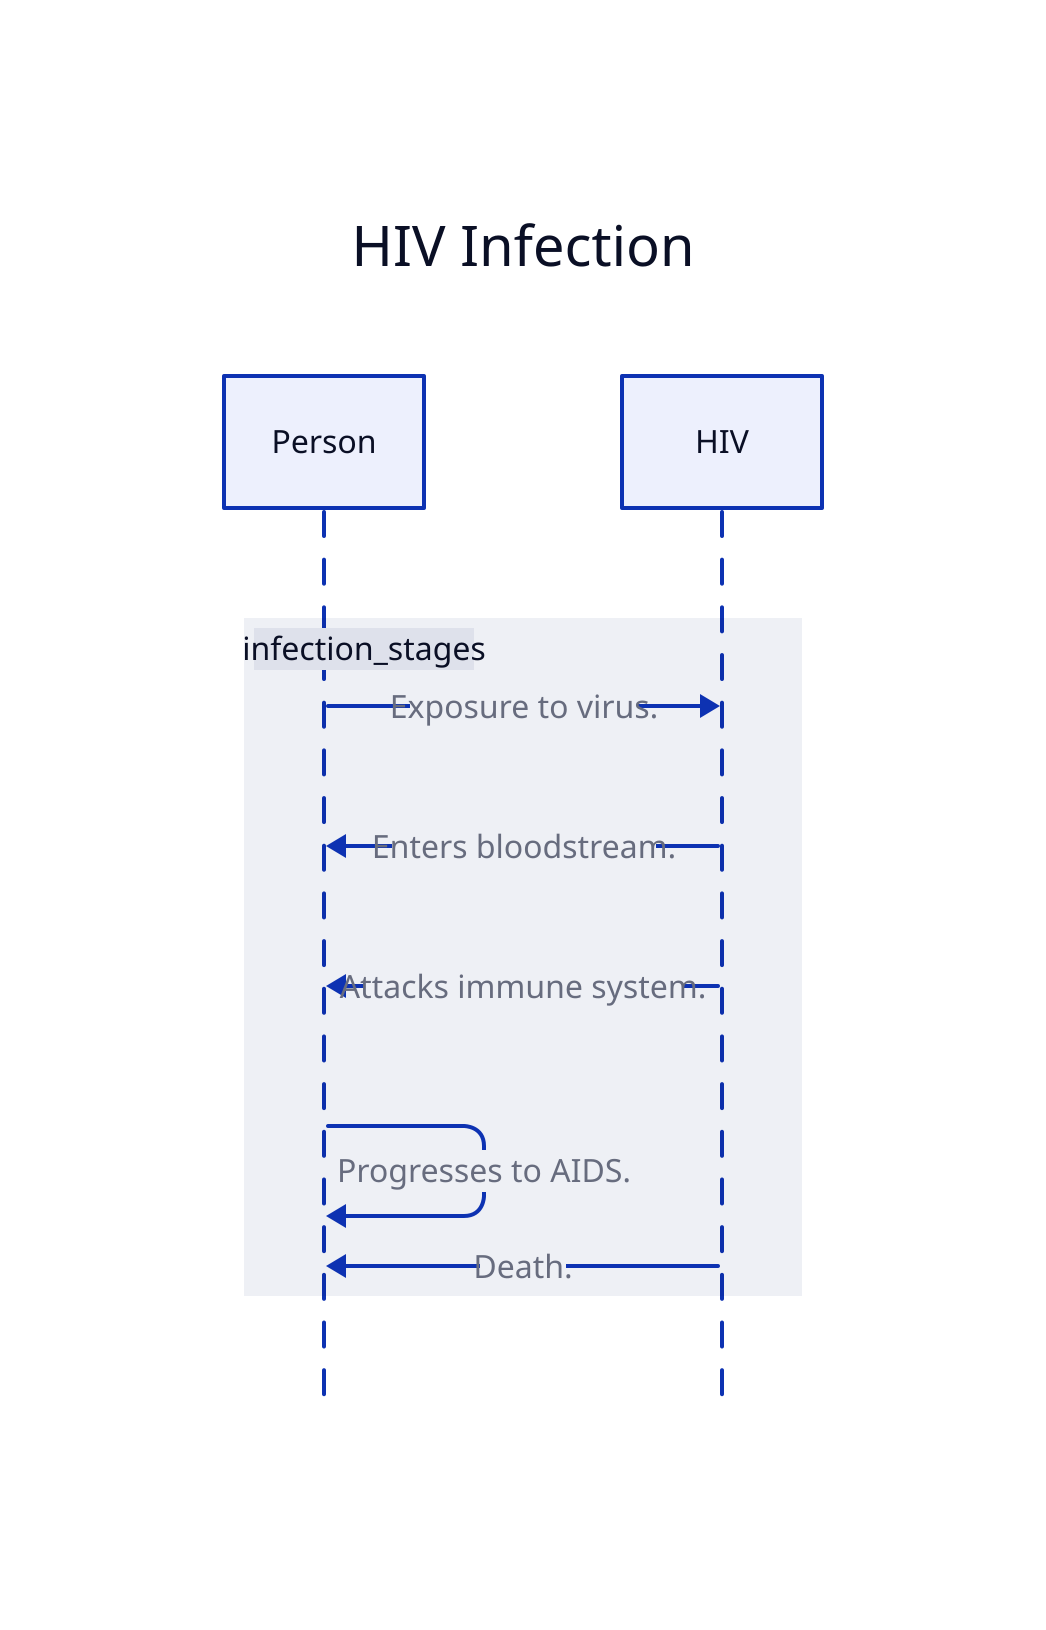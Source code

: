 HIV Infection: {
    shape: sequence_diagram
    person: Person
    hiv: HIV
    infection_stages: {
        person -> hiv: Exposure to virus.
        hiv -> person: Enters bloodstream.
        hiv -> person: Attacks immune system.
        person -> person: Progresses to AIDS.
        hiv -> person: Death.
    }
}
